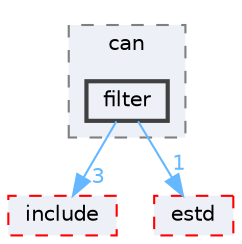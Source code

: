 digraph "filter"
{
 // LATEX_PDF_SIZE
  bgcolor="transparent";
  edge [fontname=Helvetica,fontsize=10,labelfontname=Helvetica,labelfontsize=10];
  node [fontname=Helvetica,fontsize=10,shape=box,height=0.2,width=0.4];
  compound=true
  subgraph clusterdir_b6cce3b5df8f760d96fdd95cf1071bf0 {
    graph [ bgcolor="#edf0f7", pencolor="grey50", label="can", fontname=Helvetica,fontsize=10 style="filled,dashed", URL="dir_b6cce3b5df8f760d96fdd95cf1071bf0.html",tooltip=""]
  dir_52caaa0940c14bcc70ed6150f39996cc [label="filter", fillcolor="#edf0f7", color="grey25", style="filled,bold", URL="dir_52caaa0940c14bcc70ed6150f39996cc.html",tooltip=""];
  }
  dir_0ea80bc0964503052087a59073942c4d [label="include", fillcolor="#edf0f7", color="red", style="filled,dashed", URL="dir_0ea80bc0964503052087a59073942c4d.html",tooltip=""];
  dir_705ed472854f071e46e92f9933f4d565 [label="estd", fillcolor="#edf0f7", color="red", style="filled,dashed", URL="dir_705ed472854f071e46e92f9933f4d565.html",tooltip=""];
  dir_52caaa0940c14bcc70ed6150f39996cc->dir_0ea80bc0964503052087a59073942c4d [headlabel="3", labeldistance=1.5 headhref="dir_000086_000105.html" href="dir_000086_000105.html" color="steelblue1" fontcolor="steelblue1"];
  dir_52caaa0940c14bcc70ed6150f39996cc->dir_705ed472854f071e46e92f9933f4d565 [headlabel="1", labeldistance=1.5 headhref="dir_000086_000075.html" href="dir_000086_000075.html" color="steelblue1" fontcolor="steelblue1"];
}
